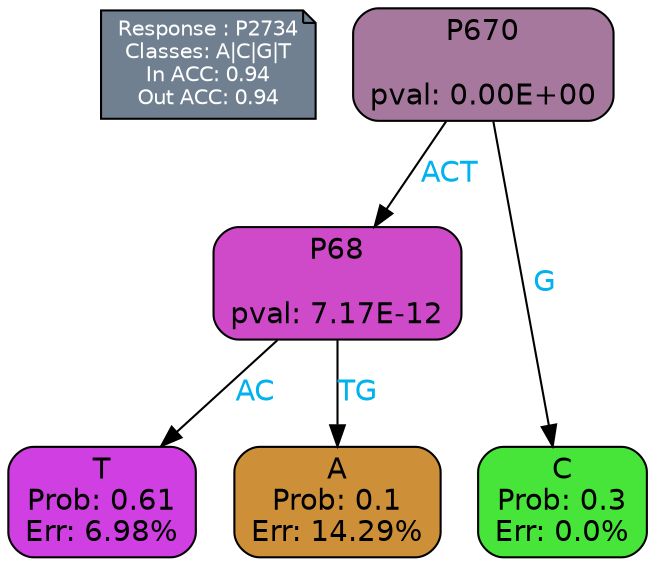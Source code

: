 digraph Tree {
node [shape=box, style="filled, rounded", color="black", fontname=helvetica] ;
graph [ranksep=equally, splines=polylines, bgcolor=transparent, dpi=600] ;
edge [fontname=helvetica] ;
LEGEND [label="Response : P2734
Classes: A|C|G|T
In ACC: 0.94
Out ACC: 0.94
",shape=note,align=left,style=filled,fillcolor="slategray",fontcolor="white",fontsize=10];1 [label="P670

pval: 0.00E+00", fillcolor="#a7789e"] ;
2 [label="P68

pval: 7.17E-12", fillcolor="#cf4ac9"] ;
3 [label="T
Prob: 0.61
Err: 6.98%", fillcolor="#cf3fe1"] ;
4 [label="A
Prob: 0.1
Err: 14.29%", fillcolor="#ce8f39"] ;
5 [label="C
Prob: 0.3
Err: 0.0%", fillcolor="#47e539"] ;
1 -> 2 [label="ACT",fontcolor=deepskyblue2] ;
1 -> 5 [label="G",fontcolor=deepskyblue2] ;
2 -> 3 [label="AC",fontcolor=deepskyblue2] ;
2 -> 4 [label="TG",fontcolor=deepskyblue2] ;
{rank = same; 3;4;5;}{rank = same; LEGEND;1;}}